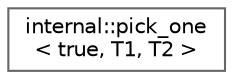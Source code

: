 digraph "类继承关系图"
{
 // LATEX_PDF_SIZE
  bgcolor="transparent";
  edge [fontname=Helvetica,fontsize=10,labelfontname=Helvetica,labelfontsize=10];
  node [fontname=Helvetica,fontsize=10,shape=box,height=0.2,width=0.4];
  rankdir="LR";
  Node0 [id="Node000000",label="internal::pick_one\l\< true, T1, T2 \>",height=0.2,width=0.4,color="grey40", fillcolor="white", style="filled",URL="$structinternal_1_1pick__one_3_01true_00_01_t1_00_01_t2_01_4.html",tooltip=" "];
}
